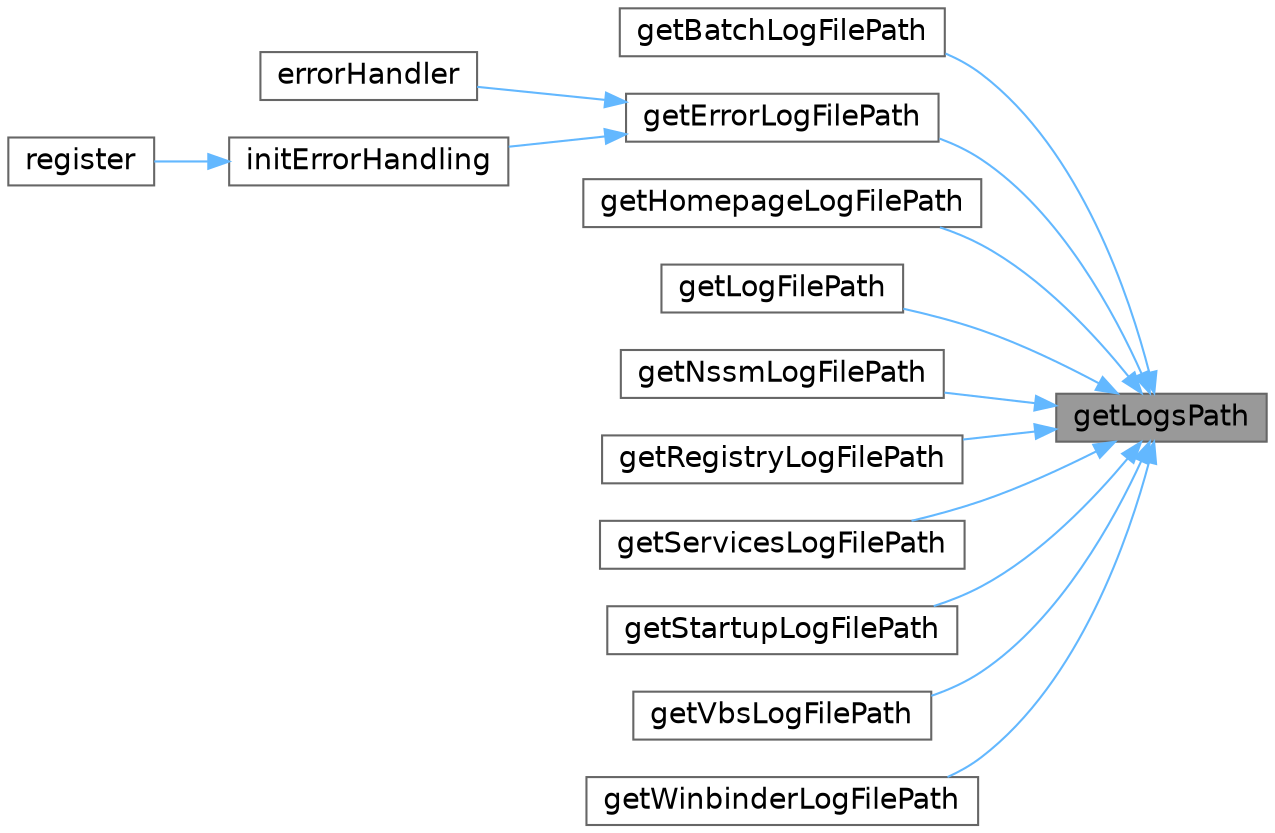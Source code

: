 digraph "getLogsPath"
{
 // LATEX_PDF_SIZE
  bgcolor="transparent";
  edge [fontname=Helvetica,fontsize=14,labelfontname=Helvetica,labelfontsize=14];
  node [fontname=Helvetica,fontsize=14,shape=box,height=0.2,width=0.4];
  rankdir="RL";
  Node1 [id="Node000001",label="getLogsPath",height=0.2,width=0.4,color="gray40", fillcolor="grey60", style="filled", fontcolor="black",tooltip=" "];
  Node1 -> Node2 [id="edge1_Node000001_Node000002",dir="back",color="steelblue1",style="solid",tooltip=" "];
  Node2 [id="Node000002",label="getBatchLogFilePath",height=0.2,width=0.4,color="grey40", fillcolor="white", style="filled",URL="$d8/d73/classRoot.html#aa83cb081c37a91a35d36a1af0ea8e344",tooltip=" "];
  Node1 -> Node3 [id="edge2_Node000001_Node000003",dir="back",color="steelblue1",style="solid",tooltip=" "];
  Node3 [id="Node000003",label="getErrorLogFilePath",height=0.2,width=0.4,color="grey40", fillcolor="white", style="filled",URL="$d8/d73/classRoot.html#a92d9ae3a51d3a1317a3e9e01d11eea8b",tooltip=" "];
  Node3 -> Node4 [id="edge3_Node000003_Node000004",dir="back",color="steelblue1",style="solid",tooltip=" "];
  Node4 [id="Node000004",label="errorHandler",height=0.2,width=0.4,color="grey40", fillcolor="white", style="filled",URL="$d8/d73/classRoot.html#a32a869cd9853783596c67c247919d8f4",tooltip=" "];
  Node3 -> Node5 [id="edge4_Node000003_Node000005",dir="back",color="steelblue1",style="solid",tooltip=" "];
  Node5 [id="Node000005",label="initErrorHandling",height=0.2,width=0.4,color="grey40", fillcolor="white", style="filled",URL="$d8/d73/classRoot.html#afe34a8388a83ac3d0404476c4ba2229f",tooltip=" "];
  Node5 -> Node6 [id="edge5_Node000005_Node000006",dir="back",color="steelblue1",style="solid",tooltip=" "];
  Node6 [id="Node000006",label="register",height=0.2,width=0.4,color="grey40", fillcolor="white", style="filled",URL="$d8/d73/classRoot.html#acc294a6cc8e69743746820e3d15e3f78",tooltip=" "];
  Node1 -> Node7 [id="edge6_Node000001_Node000007",dir="back",color="steelblue1",style="solid",tooltip=" "];
  Node7 [id="Node000007",label="getHomepageLogFilePath",height=0.2,width=0.4,color="grey40", fillcolor="white", style="filled",URL="$d8/d73/classRoot.html#aeeb1ebecf48538705f0399009d39f561",tooltip=" "];
  Node1 -> Node8 [id="edge7_Node000001_Node000008",dir="back",color="steelblue1",style="solid",tooltip=" "];
  Node8 [id="Node000008",label="getLogFilePath",height=0.2,width=0.4,color="grey40", fillcolor="white", style="filled",URL="$d8/d73/classRoot.html#a2d7b4234ba05687b4e8697e257e8363f",tooltip=" "];
  Node1 -> Node9 [id="edge8_Node000001_Node000009",dir="back",color="steelblue1",style="solid",tooltip=" "];
  Node9 [id="Node000009",label="getNssmLogFilePath",height=0.2,width=0.4,color="grey40", fillcolor="white", style="filled",URL="$d8/d73/classRoot.html#a237ac4b797e6e75e06fb947a21d439f6",tooltip=" "];
  Node1 -> Node10 [id="edge9_Node000001_Node000010",dir="back",color="steelblue1",style="solid",tooltip=" "];
  Node10 [id="Node000010",label="getRegistryLogFilePath",height=0.2,width=0.4,color="grey40", fillcolor="white", style="filled",URL="$d8/d73/classRoot.html#aa704746dc83c38c25d0b25c486bef81d",tooltip=" "];
  Node1 -> Node11 [id="edge10_Node000001_Node000011",dir="back",color="steelblue1",style="solid",tooltip=" "];
  Node11 [id="Node000011",label="getServicesLogFilePath",height=0.2,width=0.4,color="grey40", fillcolor="white", style="filled",URL="$d8/d73/classRoot.html#a20237771ff4d8a7f24350366224e9283",tooltip=" "];
  Node1 -> Node12 [id="edge11_Node000001_Node000012",dir="back",color="steelblue1",style="solid",tooltip=" "];
  Node12 [id="Node000012",label="getStartupLogFilePath",height=0.2,width=0.4,color="grey40", fillcolor="white", style="filled",URL="$d8/d73/classRoot.html#a7d339e1190d0ce422830c2a63a2c0d2d",tooltip=" "];
  Node1 -> Node13 [id="edge12_Node000001_Node000013",dir="back",color="steelblue1",style="solid",tooltip=" "];
  Node13 [id="Node000013",label="getVbsLogFilePath",height=0.2,width=0.4,color="grey40", fillcolor="white", style="filled",URL="$d8/d73/classRoot.html#ae6c355092713a32b81285031b92c8e8c",tooltip=" "];
  Node1 -> Node14 [id="edge13_Node000001_Node000014",dir="back",color="steelblue1",style="solid",tooltip=" "];
  Node14 [id="Node000014",label="getWinbinderLogFilePath",height=0.2,width=0.4,color="grey40", fillcolor="white", style="filled",URL="$d8/d73/classRoot.html#a5ecdfd46876840a9f0f82a9ef8307f94",tooltip=" "];
}
